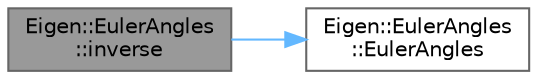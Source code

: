 digraph "Eigen::EulerAngles::inverse"
{
 // LATEX_PDF_SIZE
  bgcolor="transparent";
  edge [fontname=Helvetica,fontsize=10,labelfontname=Helvetica,labelfontsize=10];
  node [fontname=Helvetica,fontsize=10,shape=box,height=0.2,width=0.4];
  rankdir="LR";
  Node1 [id="Node000001",label="Eigen::EulerAngles\l::inverse",height=0.2,width=0.4,color="gray40", fillcolor="grey60", style="filled", fontcolor="black",tooltip=" "];
  Node1 -> Node2 [id="edge1_Node000001_Node000002",color="steelblue1",style="solid",tooltip=" "];
  Node2 [id="Node000002",label="Eigen::EulerAngles\l::EulerAngles",height=0.2,width=0.4,color="grey40", fillcolor="white", style="filled",URL="$class_eigen_1_1_euler_angles.html#a47be9344fbd4a5b34df45486cfaf1e2b",tooltip=" "];
}
